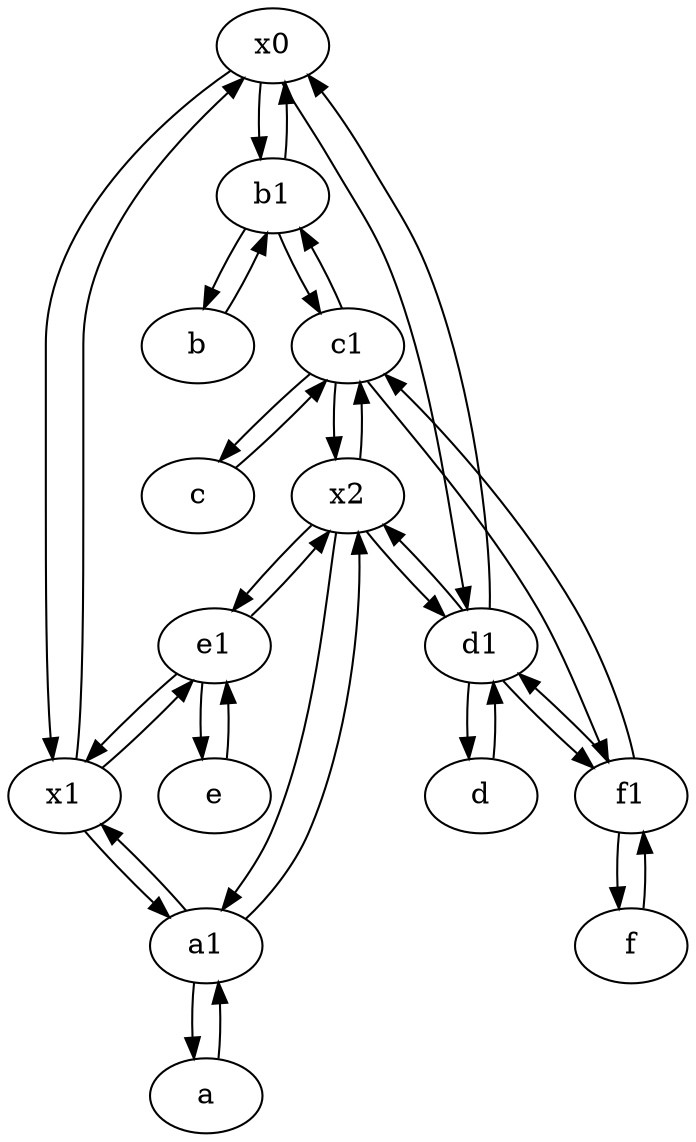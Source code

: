 digraph  {
	x0;
	b [pos="50,20!"];
	x2;
	e1 [pos="25,45!"];
	f [pos="15,45!"];
	b1 [pos="45,20!"];
	c [pos="20,10!"];
	e [pos="30,50!"];
	x1;
	d [pos="20,30!"];
	d1 [pos="25,30!"];
	a1 [pos="40,15!"];
	a [pos="40,10!"];
	f1;
	c1 [pos="30,15!"];
	b1 -> b;
	c1 -> x2;
	x0 -> x1;
	f -> f1;
	d1 -> d;
	a1 -> x2;
	x0 -> b1;
	a -> a1;
	x1 -> a1;
	a1 -> x1;
	x2 -> e1;
	e1 -> x2;
	e -> e1;
	c -> c1;
	e1 -> e;
	d1 -> f1;
	b1 -> x0;
	e1 -> x1;
	b -> b1;
	f1 -> f;
	x1 -> e1;
	x2 -> c1;
	d -> d1;
	c1 -> c;
	d1 -> x2;
	x2 -> d1;
	x1 -> x0;
	a1 -> a;
	f1 -> d1;
	f1 -> c1;
	d1 -> x0;
	x0 -> d1;
	x2 -> a1;
	c1 -> f1;
	b1 -> c1;
	c1 -> b1;

	}